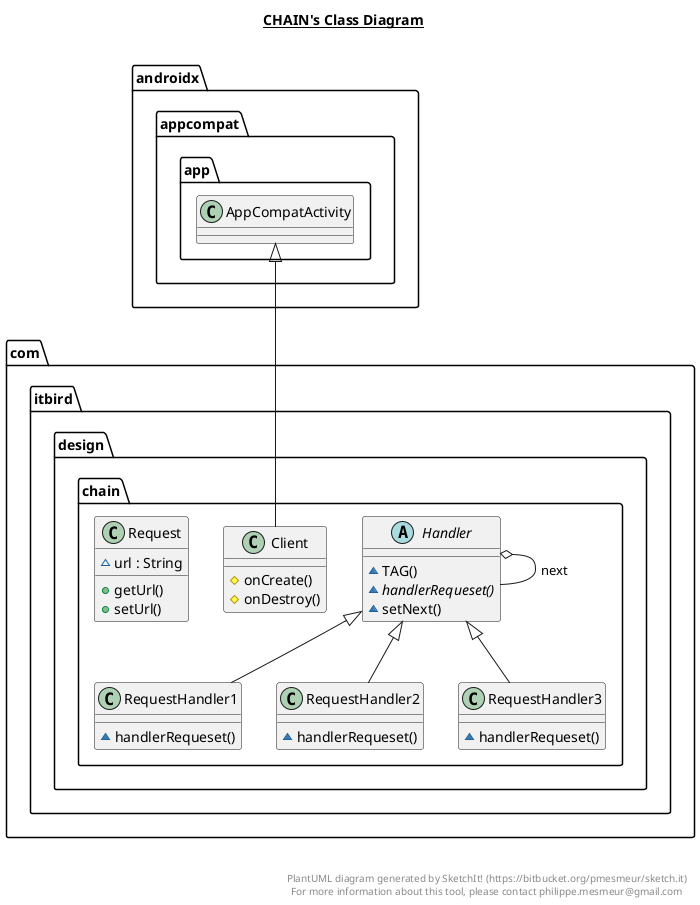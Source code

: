 @startuml

title __CHAIN's Class Diagram__\n

  namespace com.itbird {
    namespace design.chain {
      class com.itbird.design.chain.Client {
          # onCreate()
          # onDestroy()
      }
    }
  }
  

  namespace com.itbird {
    namespace design.chain {
      abstract class com.itbird.design.chain.Handler {
          ~ TAG()
          {abstract} ~ handlerRequeset()
          ~ setNext()
      }
    }
  }
  

  namespace com.itbird {
    namespace design.chain {
      class com.itbird.design.chain.Request {
          ~ url : String
          + getUrl()
          + setUrl()
      }
    }
  }
  

  namespace com.itbird {
    namespace design.chain {
      class com.itbird.design.chain.RequestHandler1 {
          ~ handlerRequeset()
      }
    }
  }
  

  namespace com.itbird {
    namespace design.chain {
      class com.itbird.design.chain.RequestHandler2 {
          ~ handlerRequeset()
      }
    }
  }
  

  namespace com.itbird {
    namespace design.chain {
      class com.itbird.design.chain.RequestHandler3 {
          ~ handlerRequeset()
      }
    }
  }
  

  com.itbird.design.chain.Client -up-|> androidx.appcompat.app.AppCompatActivity
  com.itbird.design.chain.Handler o-- com.itbird.design.chain.Handler : next
  com.itbird.design.chain.RequestHandler1 -up-|> com.itbird.design.chain.Handler
  com.itbird.design.chain.RequestHandler2 -up-|> com.itbird.design.chain.Handler
  com.itbird.design.chain.RequestHandler3 -up-|> com.itbird.design.chain.Handler


right footer


PlantUML diagram generated by SketchIt! (https://bitbucket.org/pmesmeur/sketch.it)
For more information about this tool, please contact philippe.mesmeur@gmail.com
endfooter

@enduml
